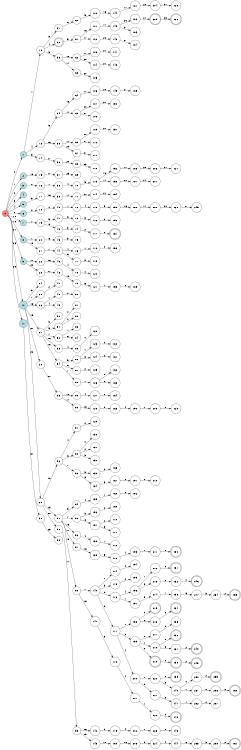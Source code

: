 digraph APTA {
__start0 [label="" shape="none"];

rankdir=LR;
size="8,5";

s0 [style="filled", color="black", fillcolor="#ff817b" shape="circle", label="0"];
s1 [style="filled", color="black", fillcolor="powderblue" shape="circle", label="1"];
s2 [style="filled", color="black", fillcolor="powderblue" shape="circle", label="2"];
s3 [style="filled", color="black", fillcolor="powderblue" shape="circle", label="3"];
s4 [style="filled", color="black", fillcolor="powderblue" shape="circle", label="4"];
s5 [style="filled", color="black", fillcolor="powderblue" shape="circle", label="5"];
s6 [style="filled", color="black", fillcolor="powderblue" shape="circle", label="6"];
s7 [style="filled", color="black", fillcolor="powderblue" shape="circle", label="7"];
s8 [style="filled", color="black", fillcolor="powderblue" shape="circle", label="8"];
s9 [style="filled", color="black", fillcolor="powderblue" shape="circle", label="9"];
s10 [style="filled", color="black", fillcolor="powderblue" shape="circle", label="10"];
s11 [style="filled", color="black", fillcolor="powderblue" shape="circle", label="11"];
s12 [style="filled", color="black", fillcolor="white" shape="circle", label="12"];
s13 [style="filled", color="black", fillcolor="white" shape="circle", label="13"];
s14 [style="filled", color="black", fillcolor="white" shape="circle", label="14"];
s15 [style="filled", color="black", fillcolor="white" shape="circle", label="15"];
s16 [style="filled", color="black", fillcolor="white" shape="circle", label="16"];
s17 [style="filled", color="black", fillcolor="white" shape="circle", label="17"];
s18 [style="filled", color="black", fillcolor="white" shape="circle", label="18"];
s19 [style="filled", color="black", fillcolor="white" shape="circle", label="19"];
s20 [style="filled", color="black", fillcolor="white" shape="circle", label="20"];
s21 [style="filled", color="black", fillcolor="white" shape="circle", label="21"];
s22 [style="filled", color="black", fillcolor="white" shape="circle", label="22"];
s23 [style="filled", color="black", fillcolor="white" shape="circle", label="23"];
s24 [style="filled", color="black", fillcolor="white" shape="circle", label="24"];
s25 [style="filled", color="black", fillcolor="white" shape="circle", label="25"];
s26 [style="filled", color="black", fillcolor="white" shape="circle", label="26"];
s27 [style="filled", color="black", fillcolor="white" shape="circle", label="27"];
s28 [style="filled", color="black", fillcolor="white" shape="circle", label="28"];
s29 [style="filled", color="black", fillcolor="white" shape="circle", label="29"];
s30 [style="filled", color="black", fillcolor="white" shape="circle", label="30"];
s31 [style="filled", color="black", fillcolor="white" shape="circle", label="31"];
s32 [style="rounded,filled", color="black", fillcolor="white" shape="doublecircle", label="32"];
s33 [style="filled", color="black", fillcolor="white" shape="circle", label="33"];
s34 [style="filled", color="black", fillcolor="white" shape="circle", label="34"];
s35 [style="filled", color="black", fillcolor="white" shape="circle", label="35"];
s36 [style="filled", color="black", fillcolor="white" shape="circle", label="36"];
s37 [style="filled", color="black", fillcolor="white" shape="circle", label="37"];
s38 [style="filled", color="black", fillcolor="white" shape="circle", label="38"];
s39 [style="filled", color="black", fillcolor="white" shape="circle", label="39"];
s40 [style="filled", color="black", fillcolor="white" shape="circle", label="40"];
s41 [style="filled", color="black", fillcolor="white" shape="circle", label="41"];
s42 [style="filled", color="black", fillcolor="white" shape="circle", label="42"];
s43 [style="filled", color="black", fillcolor="white" shape="circle", label="43"];
s44 [style="filled", color="black", fillcolor="white" shape="circle", label="44"];
s45 [style="filled", color="black", fillcolor="white" shape="circle", label="45"];
s46 [style="filled", color="black", fillcolor="white" shape="circle", label="46"];
s47 [style="filled", color="black", fillcolor="white" shape="circle", label="47"];
s48 [style="filled", color="black", fillcolor="white" shape="circle", label="48"];
s49 [style="filled", color="black", fillcolor="white" shape="circle", label="49"];
s50 [style="filled", color="black", fillcolor="white" shape="circle", label="50"];
s51 [style="filled", color="black", fillcolor="white" shape="circle", label="51"];
s52 [style="filled", color="black", fillcolor="white" shape="circle", label="52"];
s53 [style="filled", color="black", fillcolor="white" shape="circle", label="53"];
s54 [style="filled", color="black", fillcolor="white" shape="circle", label="54"];
s55 [style="filled", color="black", fillcolor="white" shape="circle", label="55"];
s56 [style="filled", color="black", fillcolor="white" shape="circle", label="56"];
s57 [style="filled", color="black", fillcolor="white" shape="circle", label="57"];
s58 [style="filled", color="black", fillcolor="white" shape="circle", label="58"];
s59 [style="filled", color="black", fillcolor="white" shape="circle", label="59"];
s60 [style="filled", color="black", fillcolor="white" shape="circle", label="60"];
s61 [style="filled", color="black", fillcolor="white" shape="circle", label="61"];
s62 [style="filled", color="black", fillcolor="white" shape="circle", label="62"];
s63 [style="filled", color="black", fillcolor="white" shape="circle", label="63"];
s64 [style="filled", color="black", fillcolor="white" shape="circle", label="64"];
s65 [style="filled", color="black", fillcolor="white" shape="circle", label="65"];
s66 [style="filled", color="black", fillcolor="white" shape="circle", label="66"];
s67 [style="filled", color="black", fillcolor="white" shape="circle", label="67"];
s68 [style="filled", color="black", fillcolor="white" shape="circle", label="68"];
s69 [style="filled", color="black", fillcolor="white" shape="circle", label="69"];
s70 [style="filled", color="black", fillcolor="white" shape="circle", label="70"];
s71 [style="filled", color="black", fillcolor="white" shape="circle", label="71"];
s72 [style="filled", color="black", fillcolor="white" shape="circle", label="72"];
s73 [style="filled", color="black", fillcolor="white" shape="circle", label="73"];
s74 [style="filled", color="black", fillcolor="white" shape="circle", label="74"];
s75 [style="filled", color="black", fillcolor="white" shape="circle", label="75"];
s76 [style="filled", color="black", fillcolor="white" shape="circle", label="76"];
s77 [style="filled", color="black", fillcolor="white" shape="circle", label="77"];
s78 [style="filled", color="black", fillcolor="white" shape="circle", label="78"];
s79 [style="filled", color="black", fillcolor="white" shape="circle", label="79"];
s80 [style="filled", color="black", fillcolor="white" shape="circle", label="80"];
s81 [style="filled", color="black", fillcolor="white" shape="circle", label="81"];
s82 [style="filled", color="black", fillcolor="white" shape="circle", label="82"];
s83 [style="filled", color="black", fillcolor="white" shape="circle", label="83"];
s84 [style="filled", color="black", fillcolor="white" shape="circle", label="84"];
s85 [style="filled", color="black", fillcolor="white" shape="circle", label="85"];
s86 [style="filled", color="black", fillcolor="white" shape="circle", label="86"];
s87 [style="filled", color="black", fillcolor="white" shape="circle", label="87"];
s88 [style="filled", color="black", fillcolor="white" shape="circle", label="88"];
s89 [style="filled", color="black", fillcolor="white" shape="circle", label="89"];
s90 [style="filled", color="black", fillcolor="white" shape="circle", label="90"];
s91 [style="filled", color="black", fillcolor="white" shape="circle", label="91"];
s92 [style="filled", color="black", fillcolor="white" shape="circle", label="92"];
s93 [style="filled", color="black", fillcolor="white" shape="circle", label="93"];
s94 [style="filled", color="black", fillcolor="white" shape="circle", label="94"];
s95 [style="filled", color="black", fillcolor="white" shape="circle", label="95"];
s96 [style="filled", color="black", fillcolor="white" shape="circle", label="96"];
s97 [style="filled", color="black", fillcolor="white" shape="circle", label="97"];
s98 [style="filled", color="black", fillcolor="white" shape="circle", label="98"];
s99 [style="filled", color="black", fillcolor="white" shape="circle", label="99"];
s100 [style="filled", color="black", fillcolor="white" shape="circle", label="100"];
s101 [style="filled", color="black", fillcolor="white" shape="circle", label="101"];
s102 [style="filled", color="black", fillcolor="white" shape="circle", label="102"];
s103 [style="filled", color="black", fillcolor="white" shape="circle", label="103"];
s104 [style="filled", color="black", fillcolor="white" shape="circle", label="104"];
s105 [style="filled", color="black", fillcolor="white" shape="circle", label="105"];
s106 [style="filled", color="black", fillcolor="white" shape="circle", label="106"];
s107 [style="filled", color="black", fillcolor="white" shape="circle", label="107"];
s108 [style="filled", color="black", fillcolor="white" shape="circle", label="108"];
s109 [style="filled", color="black", fillcolor="white" shape="circle", label="109"];
s110 [style="filled", color="black", fillcolor="white" shape="circle", label="110"];
s111 [style="filled", color="black", fillcolor="white" shape="circle", label="111"];
s112 [style="filled", color="black", fillcolor="white" shape="circle", label="112"];
s113 [style="filled", color="black", fillcolor="white" shape="circle", label="113"];
s114 [style="filled", color="black", fillcolor="white" shape="circle", label="114"];
s115 [style="filled", color="black", fillcolor="white" shape="circle", label="115"];
s116 [style="filled", color="black", fillcolor="white" shape="circle", label="116"];
s117 [style="filled", color="black", fillcolor="white" shape="circle", label="117"];
s118 [style="filled", color="black", fillcolor="white" shape="circle", label="118"];
s119 [style="filled", color="black", fillcolor="white" shape="circle", label="119"];
s120 [style="filled", color="black", fillcolor="white" shape="circle", label="120"];
s121 [style="filled", color="black", fillcolor="white" shape="circle", label="121"];
s122 [style="filled", color="black", fillcolor="white" shape="circle", label="122"];
s123 [style="filled", color="black", fillcolor="white" shape="circle", label="123"];
s124 [style="filled", color="black", fillcolor="white" shape="circle", label="124"];
s125 [style="filled", color="black", fillcolor="white" shape="circle", label="125"];
s126 [style="filled", color="black", fillcolor="white" shape="circle", label="126"];
s127 [style="filled", color="black", fillcolor="white" shape="circle", label="127"];
s128 [style="filled", color="black", fillcolor="white" shape="circle", label="128"];
s129 [style="filled", color="black", fillcolor="white" shape="circle", label="129"];
s130 [style="filled", color="black", fillcolor="white" shape="circle", label="130"];
s131 [style="filled", color="black", fillcolor="white" shape="circle", label="131"];
s132 [style="filled", color="black", fillcolor="white" shape="circle", label="132"];
s133 [style="filled", color="black", fillcolor="white" shape="circle", label="133"];
s134 [style="filled", color="black", fillcolor="white" shape="circle", label="134"];
s135 [style="filled", color="black", fillcolor="white" shape="circle", label="135"];
s136 [style="filled", color="black", fillcolor="white" shape="circle", label="136"];
s137 [style="filled", color="black", fillcolor="white" shape="circle", label="137"];
s138 [style="filled", color="black", fillcolor="white" shape="circle", label="138"];
s139 [style="filled", color="black", fillcolor="white" shape="circle", label="139"];
s140 [style="filled", color="black", fillcolor="white" shape="circle", label="140"];
s141 [style="filled", color="black", fillcolor="white" shape="circle", label="141"];
s142 [style="filled", color="black", fillcolor="white" shape="circle", label="142"];
s143 [style="filled", color="black", fillcolor="white" shape="circle", label="143"];
s144 [style="filled", color="black", fillcolor="white" shape="circle", label="144"];
s145 [style="filled", color="black", fillcolor="white" shape="circle", label="145"];
s146 [style="filled", color="black", fillcolor="white" shape="circle", label="146"];
s147 [style="filled", color="black", fillcolor="white" shape="circle", label="147"];
s148 [style="filled", color="black", fillcolor="white" shape="circle", label="148"];
s149 [style="filled", color="black", fillcolor="white" shape="circle", label="149"];
s150 [style="filled", color="black", fillcolor="white" shape="circle", label="150"];
s151 [style="filled", color="black", fillcolor="white" shape="circle", label="151"];
s152 [style="filled", color="black", fillcolor="white" shape="circle", label="152"];
s153 [style="filled", color="black", fillcolor="white" shape="circle", label="153"];
s154 [style="filled", color="black", fillcolor="white" shape="circle", label="154"];
s155 [style="filled", color="black", fillcolor="white" shape="circle", label="155"];
s156 [style="filled", color="black", fillcolor="white" shape="circle", label="156"];
s157 [style="rounded,filled", color="black", fillcolor="white" shape="doublecircle", label="157"];
s158 [style="filled", color="black", fillcolor="white" shape="circle", label="158"];
s159 [style="filled", color="black", fillcolor="white" shape="circle", label="159"];
s160 [style="filled", color="black", fillcolor="white" shape="circle", label="160"];
s161 [style="filled", color="black", fillcolor="white" shape="circle", label="161"];
s162 [style="filled", color="black", fillcolor="white" shape="circle", label="162"];
s163 [style="filled", color="black", fillcolor="white" shape="circle", label="163"];
s164 [style="filled", color="black", fillcolor="white" shape="circle", label="164"];
s165 [style="filled", color="black", fillcolor="white" shape="circle", label="165"];
s166 [style="filled", color="black", fillcolor="white" shape="circle", label="166"];
s167 [style="filled", color="black", fillcolor="white" shape="circle", label="167"];
s168 [style="filled", color="black", fillcolor="white" shape="circle", label="168"];
s169 [style="filled", color="black", fillcolor="white" shape="circle", label="169"];
s170 [style="filled", color="black", fillcolor="white" shape="circle", label="170"];
s171 [style="filled", color="black", fillcolor="white" shape="circle", label="171"];
s172 [style="filled", color="black", fillcolor="white" shape="circle", label="172"];
s173 [style="filled", color="black", fillcolor="white" shape="circle", label="173"];
s174 [style="filled", color="black", fillcolor="white" shape="circle", label="174"];
s175 [style="filled", color="black", fillcolor="white" shape="circle", label="175"];
s176 [style="filled", color="black", fillcolor="white" shape="circle", label="176"];
s177 [style="filled", color="black", fillcolor="white" shape="circle", label="177"];
s178 [style="filled", color="black", fillcolor="white" shape="circle", label="178"];
s179 [style="filled", color="black", fillcolor="white" shape="circle", label="179"];
s180 [style="filled", color="black", fillcolor="white" shape="circle", label="180"];
s181 [style="filled", color="black", fillcolor="white" shape="circle", label="181"];
s182 [style="filled", color="black", fillcolor="white" shape="circle", label="182"];
s183 [style="filled", color="black", fillcolor="white" shape="circle", label="183"];
s184 [style="filled", color="black", fillcolor="white" shape="circle", label="184"];
s185 [style="filled", color="black", fillcolor="white" shape="circle", label="185"];
s186 [style="filled", color="black", fillcolor="white" shape="circle", label="186"];
s187 [style="filled", color="black", fillcolor="white" shape="circle", label="187"];
s188 [style="filled", color="black", fillcolor="white" shape="circle", label="188"];
s189 [style="filled", color="black", fillcolor="white" shape="circle", label="189"];
s190 [style="filled", color="black", fillcolor="white" shape="circle", label="190"];
s191 [style="filled", color="black", fillcolor="white" shape="circle", label="191"];
s192 [style="filled", color="black", fillcolor="white" shape="circle", label="192"];
s193 [style="filled", color="black", fillcolor="white" shape="circle", label="193"];
s194 [style="filled", color="black", fillcolor="white" shape="circle", label="194"];
s195 [style="filled", color="black", fillcolor="white" shape="circle", label="195"];
s196 [style="filled", color="black", fillcolor="white" shape="circle", label="196"];
s197 [style="filled", color="black", fillcolor="white" shape="circle", label="197"];
s198 [style="filled", color="black", fillcolor="white" shape="circle", label="198"];
s199 [style="filled", color="black", fillcolor="white" shape="circle", label="199"];
s200 [style="filled", color="black", fillcolor="white" shape="circle", label="200"];
s201 [style="filled", color="black", fillcolor="white" shape="circle", label="201"];
s202 [style="filled", color="black", fillcolor="white" shape="circle", label="202"];
s203 [style="filled", color="black", fillcolor="white" shape="circle", label="203"];
s204 [style="filled", color="black", fillcolor="white" shape="circle", label="204"];
s205 [style="rounded,filled", color="black", fillcolor="white" shape="doublecircle", label="205"];
s206 [style="filled", color="black", fillcolor="white" shape="circle", label="206"];
s207 [style="filled", color="black", fillcolor="white" shape="circle", label="207"];
s208 [style="filled", color="black", fillcolor="white" shape="circle", label="208"];
s209 [style="filled", color="black", fillcolor="white" shape="circle", label="209"];
s210 [style="filled", color="black", fillcolor="white" shape="circle", label="210"];
s211 [style="filled", color="black", fillcolor="white" shape="circle", label="211"];
s212 [style="filled", color="black", fillcolor="white" shape="circle", label="212"];
s213 [style="filled", color="black", fillcolor="white" shape="circle", label="213"];
s214 [style="filled", color="black", fillcolor="white" shape="circle", label="214"];
s215 [style="rounded,filled", color="black", fillcolor="white" shape="doublecircle", label="215"];
s216 [style="filled", color="black", fillcolor="white" shape="circle", label="216"];
s217 [style="filled", color="black", fillcolor="white" shape="circle", label="217"];
s218 [style="filled", color="black", fillcolor="white" shape="circle", label="218"];
s219 [style="rounded,filled", color="black", fillcolor="white" shape="doublecircle", label="219"];
s220 [style="filled", color="black", fillcolor="white" shape="circle", label="220"];
s221 [style="filled", color="black", fillcolor="white" shape="circle", label="221"];
s222 [style="filled", color="black", fillcolor="white" shape="circle", label="222"];
s223 [style="filled", color="black", fillcolor="white" shape="circle", label="223"];
s224 [style="filled", color="black", fillcolor="white" shape="circle", label="224"];
s225 [style="filled", color="black", fillcolor="white" shape="circle", label="225"];
s226 [style="rounded,filled", color="black", fillcolor="white" shape="doublecircle", label="226"];
s227 [style="filled", color="black", fillcolor="white" shape="circle", label="227"];
s228 [style="filled", color="black", fillcolor="white" shape="circle", label="228"];
s229 [style="filled", color="black", fillcolor="white" shape="circle", label="229"];
s230 [style="rounded,filled", color="black", fillcolor="white" shape="doublecircle", label="230"];
s231 [style="rounded,filled", color="black", fillcolor="white" shape="doublecircle", label="231"];
s232 [style="filled", color="black", fillcolor="white" shape="circle", label="232"];
s233 [style="filled", color="black", fillcolor="white" shape="circle", label="233"];
s234 [style="rounded,filled", color="black", fillcolor="white" shape="doublecircle", label="234"];
s235 [style="filled", color="black", fillcolor="white" shape="circle", label="235"];
s236 [style="rounded,filled", color="black", fillcolor="white" shape="doublecircle", label="236"];
s237 [style="filled", color="black", fillcolor="white" shape="circle", label="237"];
s238 [style="rounded,filled", color="black", fillcolor="white" shape="doublecircle", label="238"];
s239 [style="rounded,filled", color="black", fillcolor="white" shape="doublecircle", label="239"];
s240 [style="filled", color="black", fillcolor="white" shape="circle", label="240"];
s241 [style="filled", color="black", fillcolor="white" shape="circle", label="241"];
s242 [style="rounded,filled", color="black", fillcolor="white" shape="doublecircle", label="242"];
s243 [style="filled", color="black", fillcolor="white" shape="circle", label="243"];
s244 [style="filled", color="black", fillcolor="white" shape="circle", label="244"];
s245 [style="filled", color="black", fillcolor="white" shape="circle", label="245"];
s246 [style="rounded,filled", color="black", fillcolor="white" shape="doublecircle", label="246"];
s247 [style="filled", color="black", fillcolor="white" shape="circle", label="247"];
s248 [style="rounded,filled", color="black", fillcolor="white" shape="doublecircle", label="248"];
s249 [style="rounded,filled", color="black", fillcolor="white" shape="doublecircle", label="249"];
s250 [style="filled", color="black", fillcolor="white" shape="circle", label="250"];
s251 [style="filled", color="black", fillcolor="white" shape="circle", label="251"];
s252 [style="filled", color="black", fillcolor="white" shape="circle", label="252"];
s253 [style="filled", color="black", fillcolor="white" shape="circle", label="253"];
s254 [style="filled", color="black", fillcolor="white" shape="circle", label="254"];
s255 [style="rounded,filled", color="black", fillcolor="white" shape="doublecircle", label="255"];
s256 [style="filled", color="black", fillcolor="white" shape="circle", label="256"];
s257 [style="filled", color="black", fillcolor="white" shape="circle", label="257"];
s258 [style="filled", color="black", fillcolor="white" shape="circle", label="258"];
s259 [style="rounded,filled", color="black", fillcolor="white" shape="doublecircle", label="259"];
s260 [style="rounded,filled", color="black", fillcolor="white" shape="doublecircle", label="260"];
s261 [style="rounded,filled", color="black", fillcolor="white" shape="doublecircle", label="261"];
s0 -> s1 [label="0"];
s0 -> s2 [label="1"];
s0 -> s3 [label="2"];
s0 -> s4 [label="3"];
s0 -> s5 [label="4"];
s0 -> s6 [label="8"];
s0 -> s7 [label="18"];
s0 -> s8 [label="19"];
s0 -> s9 [label="21"];
s0 -> s10 [label="23"];
s0 -> s11 [label="29"];
s1 -> s12 [label="1"];
s1 -> s13 [label="4"];
s1 -> s14 [label="5"];
s2 -> s15 [label="16"];
s3 -> s16 [label="0"];
s5 -> s17 [label="5"];
s6 -> s18 [label="2"];
s7 -> s19 [label="7"];
s8 -> s20 [label="7"];
s8 -> s21 [label="18"];
s9 -> s22 [label="17"];
s9 -> s23 [label="22"];
s10 -> s24 [label="3"];
s10 -> s25 [label="7"];
s10 -> s26 [label="16"];
s10 -> s27 [label="19"];
s10 -> s28 [label="21"];
s10 -> s29 [label="22"];
s11 -> s30 [label="31"];
s12 -> s31 [label="3"];
s12 -> s32 [label="4"];
s12 -> s33 [label="5"];
s13 -> s34 [label="5"];
s13 -> s35 [label="16"];
s14 -> s36 [label="17"];
s15 -> s37 [label="17"];
s16 -> s38 [label="1"];
s17 -> s39 [label="16"];
s18 -> s40 [label="0"];
s19 -> s41 [label="5"];
s19 -> s42 [label="6"];
s20 -> s43 [label="6"];
s21 -> s44 [label="7"];
s22 -> s45 [label="16"];
s23 -> s46 [label="17"];
s25 -> s47 [label="2"];
s26 -> s48 [label="1"];
s26 -> s49 [label="4"];
s27 -> s50 [label="3"];
s27 -> s51 [label="5"];
s27 -> s52 [label="7"];
s27 -> s53 [label="16"];
s27 -> s54 [label="18"];
s28 -> s55 [label="20"];
s29 -> s56 [label="18"];
s29 -> s57 [label="19"];
s29 -> s58 [label="20"];
s30 -> s59 [label="29"];
s31 -> s60 [label="6"];
s32 -> s61 [label="5"];
s33 -> s62 [label="16"];
s33 -> s63 [label="17"];
s34 -> s64 [label="16"];
s34 -> s65 [label="17"];
s35 -> s66 [label="17"];
s35 -> s67 [label="20"];
s36 -> s68 [label="20"];
s37 -> s69 [label="23"];
s38 -> s70 [label="4"];
s39 -> s71 [label="17"];
s40 -> s72 [label="1"];
s41 -> s73 [label="6"];
s42 -> s74 [label="3"];
s43 -> s75 [label="3"];
s44 -> s76 [label="4"];
s44 -> s77 [label="6"];
s45 -> s78 [label="4"];
s46 -> s79 [label="16"];
s48 -> s80 [label="0"];
s51 -> s81 [label="0"];
s51 -> s82 [label="2"];
s52 -> s83 [label="1"];
s52 -> s84 [label="6"];
s53 -> s85 [label="4"];
s54 -> s86 [label="5"];
s54 -> s87 [label="6"];
s54 -> s88 [label="7"];
s55 -> s89 [label="16"];
s55 -> s90 [label="17"];
s56 -> s91 [label="4"];
s56 -> s92 [label="6"];
s56 -> s93 [label="7"];
s57 -> s94 [label="5"];
s57 -> s95 [label="7"];
s57 -> s96 [label="16"];
s57 -> s97 [label="17"];
s57 -> s98 [label="18"];
s58 -> s99 [label="17"];
s60 -> s100 [label="5"];
s61 -> s101 [label="16"];
s61 -> s102 [label="17"];
s62 -> s103 [label="17"];
s62 -> s104 [label="20"];
s63 -> s105 [label="20"];
s64 -> s106 [label="17"];
s65 -> s107 [label="20"];
s65 -> s108 [label="21"];
s66 -> s109 [label="20"];
s66 -> s110 [label="21"];
s67 -> s111 [label="21"];
s68 -> s112 [label="23"];
s70 -> s113 [label="5"];
s71 -> s114 [label="20"];
s72 -> s115 [label="4"];
s73 -> s116 [label="3"];
s74 -> s117 [label="2"];
s76 -> s118 [label="1"];
s77 -> s119 [label="3"];
s78 -> s120 [label="0"];
s79 -> s121 [label="5"];
s85 -> s122 [label="0"];
s86 -> s123 [label="1"];
s86 -> s124 [label="3"];
s87 -> s125 [label="2"];
s88 -> s126 [label="1"];
s89 -> s127 [label="4"];
s90 -> s128 [label="16"];
s91 -> s129 [label="2"];
s92 -> s130 [label="0"];
s92 -> s131 [label="2"];
s92 -> s132 [label="3"];
s93 -> s133 [label="3"];
s93 -> s134 [label="6"];
s94 -> s135 [label="4"];
s95 -> s136 [label="3"];
s95 -> s137 [label="6"];
s96 -> s138 [label="4"];
s97 -> s139 [label="16"];
s98 -> s140 [label="7"];
s98 -> s141 [label="16"];
s99 -> s142 [label="16"];
s99 -> s143 [label="19"];
s100 -> s144 [label="16"];
s101 -> s145 [label="17"];
s102 -> s146 [label="20"];
s103 -> s147 [label="21"];
s104 -> s148 [label="21"];
s106 -> s149 [label="20"];
s107 -> s150 [label="21"];
s109 -> s151 [label="21"];
s113 -> s152 [label="16"];
s113 -> s153 [label="17"];
s114 -> s154 [label="21"];
s115 -> s155 [label="5"];
s116 -> s156 [label="2"];
s117 -> s157 [label="0"];
s118 -> s158 [label="0"];
s121 -> s159 [label="1"];
s123 -> s160 [label="0"];
s124 -> s161 [label="2"];
s126 -> s162 [label="0"];
s126 -> s163 [label="2"];
s127 -> s164 [label="0"];
s128 -> s165 [label="5"];
s133 -> s166 [label="2"];
s134 -> s167 [label="3"];
s135 -> s168 [label="1"];
s136 -> s169 [label="2"];
s137 -> s170 [label="0"];
s137 -> s171 [label="3"];
s138 -> s172 [label="1"];
s139 -> s173 [label="5"];
s140 -> s174 [label="1"];
s140 -> s175 [label="3"];
s140 -> s176 [label="5"];
s140 -> s177 [label="6"];
s141 -> s178 [label="5"];
s142 -> s179 [label="5"];
s143 -> s180 [label="18"];
s144 -> s181 [label="17"];
s145 -> s182 [label="20"];
s145 -> s183 [label="21"];
s146 -> s184 [label="21"];
s149 -> s185 [label="21"];
s152 -> s186 [label="17"];
s153 -> s187 [label="20"];
s155 -> s188 [label="16"];
s159 -> s189 [label="0"];
s165 -> s190 [label="4"];
s167 -> s191 [label="2"];
s168 -> s192 [label="0"];
s173 -> s193 [label="4"];
s174 -> s194 [label="0"];
s175 -> s195 [label="2"];
s176 -> s196 [label="4"];
s176 -> s197 [label="7"];
s177 -> s198 [label="1"];
s177 -> s199 [label="3"];
s177 -> s200 [label="4"];
s178 -> s201 [label="4"];
s179 -> s202 [label="4"];
s180 -> s203 [label="16"];
s181 -> s204 [label="20"];
s182 -> s205 [label="21"];
s186 -> s206 [label="20"];
s187 -> s207 [label="21"];
s188 -> s208 [label="17"];
s190 -> s209 [label="1"];
s191 -> s210 [label="0"];
s193 -> s211 [label="1"];
s196 -> s212 [label="1"];
s196 -> s213 [label="3"];
s197 -> s214 [label="5"];
s198 -> s215 [label="0"];
s198 -> s216 [label="2"];
s199 -> s217 [label="0"];
s199 -> s218 [label="1"];
s199 -> s219 [label="2"];
s200 -> s220 [label="1"];
s200 -> s221 [label="6"];
s201 -> s222 [label="1"];
s202 -> s223 [label="1"];
s203 -> s224 [label="5"];
s204 -> s225 [label="21"];
s205 -> s226 [label="23"];
s206 -> s227 [label="21"];
s208 -> s228 [label="20"];
s209 -> s229 [label="0"];
s211 -> s230 [label="0"];
s212 -> s231 [label="0"];
s213 -> s232 [label="2"];
s214 -> s233 [label="7"];
s216 -> s234 [label="0"];
s217 -> s235 [label="2"];
s218 -> s236 [label="0"];
s218 -> s237 [label="3"];
s219 -> s238 [label="0"];
s220 -> s239 [label="0"];
s220 -> s240 [label="3"];
s221 -> s241 [label="3"];
s222 -> s242 [label="0"];
s223 -> s243 [label="0"];
s224 -> s244 [label="4"];
s228 -> s245 [label="21"];
s232 -> s246 [label="0"];
s233 -> s247 [label="6"];
s237 -> s248 [label="2"];
s238 -> s249 [label="2"];
s240 -> s250 [label="0"];
s240 -> s251 [label="1"];
s241 -> s252 [label="1"];
s244 -> s253 [label="6"];
s247 -> s254 [label="3"];
s250 -> s255 [label="2"];
s251 -> s256 [label="0"];
s252 -> s257 [label="0"];
s253 -> s258 [label="3"];
s254 -> s259 [label="2"];
s256 -> s260 [label="2"];
s258 -> s261 [label="2"];

}